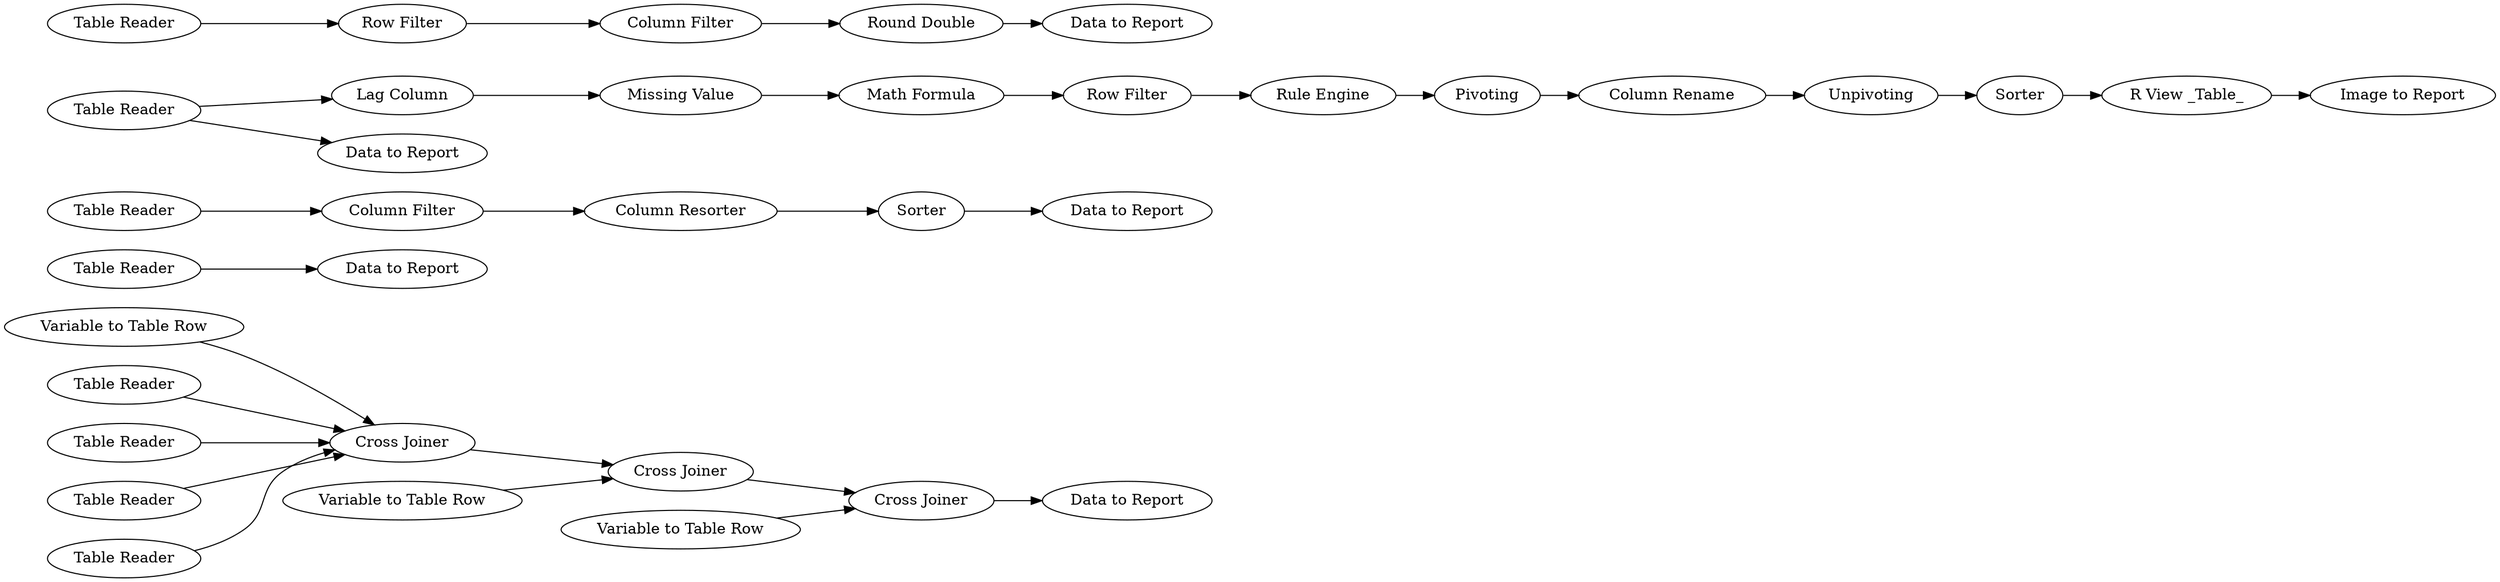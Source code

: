 digraph {
	122 -> 129
	131 -> 136
	107 -> 129
	109 -> 138
	124 -> 135
	155 -> 156
	156 -> 158
	123 -> 124
	119 -> 123
	143 -> 157
	126 -> 131
	151 -> 152
	108 -> 127
	161 -> 137
	117 -> 129
	130 -> 131
	106 -> 119
	142 -> 144
	153 -> 154
	116 -> 129
	144 -> 143
	152 -> 153
	128 -> 161
	129 -> 130
	157 -> 151
	154 -> 155
	127 -> 128
	125 -> 130
	118 -> 129
	105 -> 142
	105 -> 139
	126 [label="Variable to Table Row"]
	136 [label="Data to Report"]
	153 [label="Column Rename"]
	138 [label="Data to Report"]
	108 [label="Table Reader"]
	122 [label="Variable to Table Row"]
	105 [label="Table Reader"]
	151 [label="Rule Engine"]
	137 [label="Data to Report"]
	119 [label="Column Filter"]
	156 [label="R View _Table_"]
	161 [label="Round Double"]
	131 [label="Cross Joiner"]
	154 [label=Unpivoting]
	109 [label="Table Reader"]
	129 [label="Cross Joiner"]
	123 [label="Column Resorter"]
	144 [label="Missing Value"]
	125 [label="Variable to Table Row"]
	127 [label="Row Filter"]
	142 [label="Lag Column"]
	143 [label="Math Formula"]
	158 [label="Image to Report"]
	124 [label=Sorter]
	106 [label="Table Reader"]
	135 [label="Data to Report"]
	117 [label="Table Reader"]
	107 [label="Table Reader"]
	139 [label="Data to Report"]
	157 [label="Row Filter"]
	118 [label="Table Reader"]
	155 [label=Sorter]
	116 [label="Table Reader"]
	130 [label="Cross Joiner"]
	152 [label=Pivoting]
	128 [label="Column Filter"]
	rankdir=LR
}
